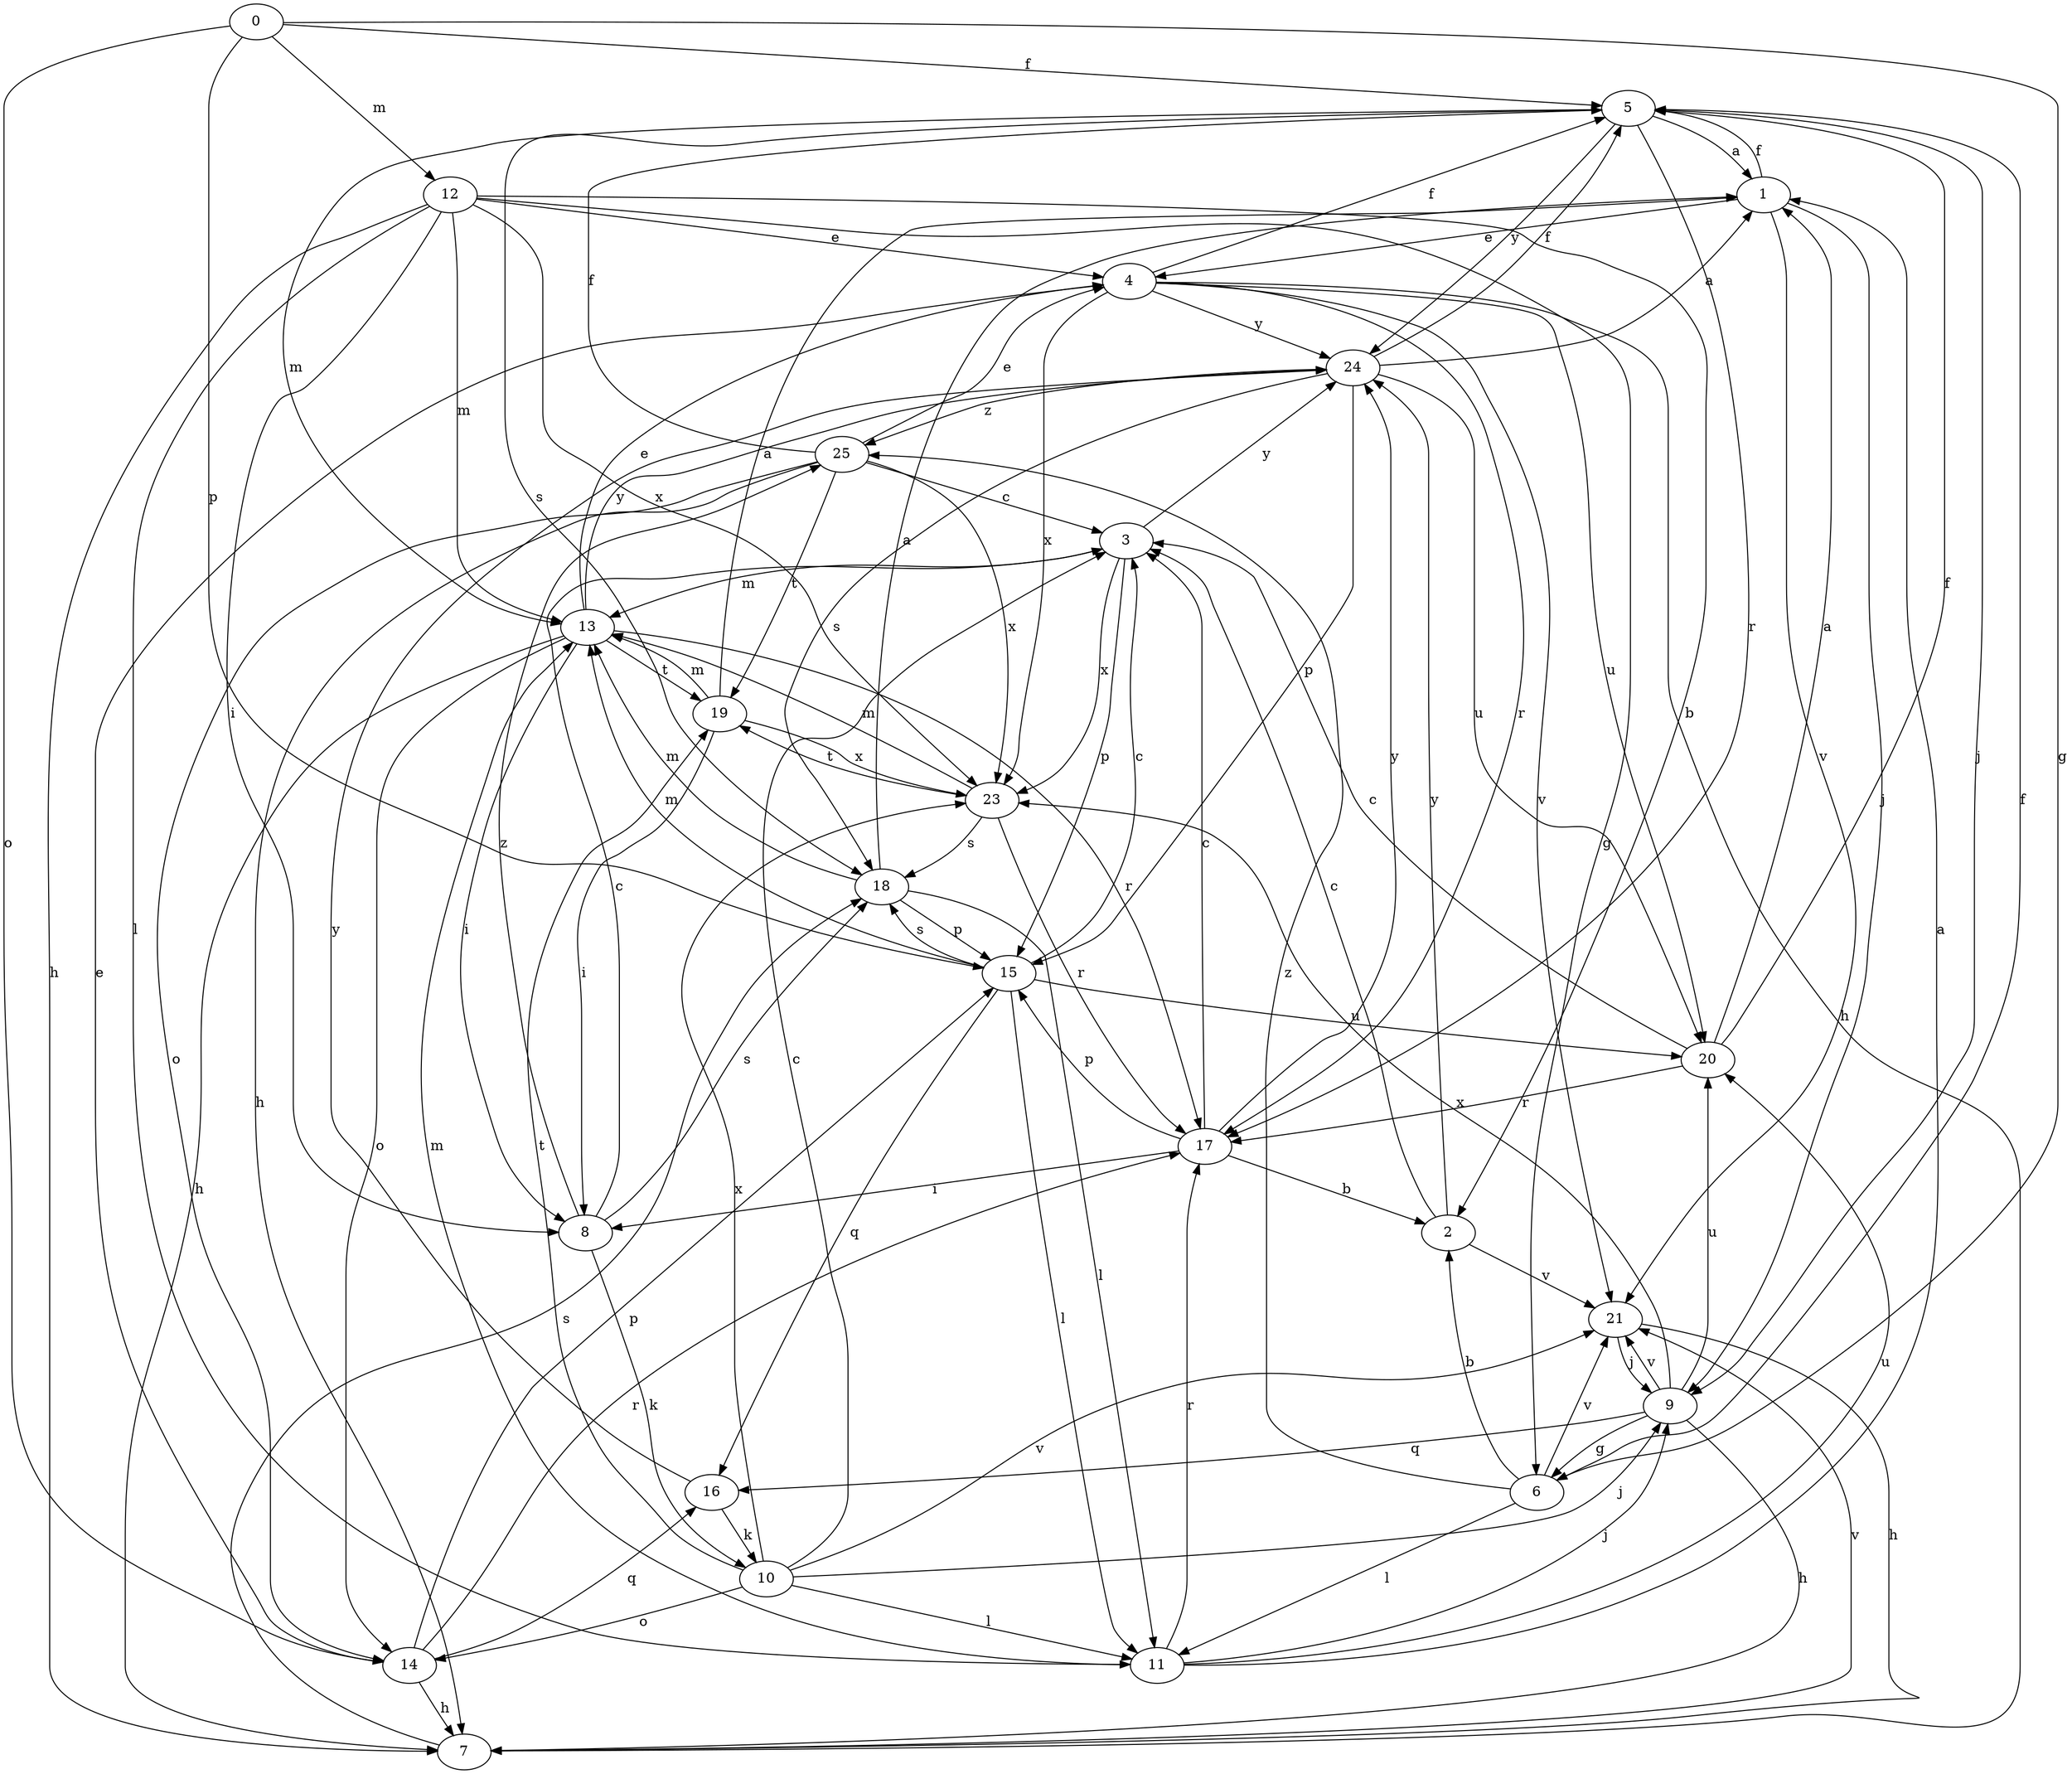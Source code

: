 strict digraph  {
0;
1;
2;
3;
4;
5;
6;
7;
8;
9;
10;
11;
12;
13;
14;
15;
16;
17;
18;
19;
20;
21;
23;
24;
25;
0 -> 5  [label=f];
0 -> 6  [label=g];
0 -> 12  [label=m];
0 -> 14  [label=o];
0 -> 15  [label=p];
1 -> 4  [label=e];
1 -> 5  [label=f];
1 -> 9  [label=j];
1 -> 21  [label=v];
2 -> 3  [label=c];
2 -> 21  [label=v];
2 -> 24  [label=y];
3 -> 13  [label=m];
3 -> 15  [label=p];
3 -> 23  [label=x];
3 -> 24  [label=y];
4 -> 5  [label=f];
4 -> 7  [label=h];
4 -> 17  [label=r];
4 -> 20  [label=u];
4 -> 21  [label=v];
4 -> 23  [label=x];
4 -> 24  [label=y];
5 -> 1  [label=a];
5 -> 9  [label=j];
5 -> 13  [label=m];
5 -> 17  [label=r];
5 -> 18  [label=s];
5 -> 24  [label=y];
6 -> 2  [label=b];
6 -> 5  [label=f];
6 -> 11  [label=l];
6 -> 21  [label=v];
6 -> 25  [label=z];
7 -> 18  [label=s];
7 -> 21  [label=v];
8 -> 3  [label=c];
8 -> 10  [label=k];
8 -> 18  [label=s];
8 -> 25  [label=z];
9 -> 6  [label=g];
9 -> 7  [label=h];
9 -> 16  [label=q];
9 -> 20  [label=u];
9 -> 21  [label=v];
9 -> 23  [label=x];
10 -> 3  [label=c];
10 -> 9  [label=j];
10 -> 11  [label=l];
10 -> 14  [label=o];
10 -> 19  [label=t];
10 -> 21  [label=v];
10 -> 23  [label=x];
11 -> 1  [label=a];
11 -> 9  [label=j];
11 -> 13  [label=m];
11 -> 17  [label=r];
11 -> 20  [label=u];
12 -> 2  [label=b];
12 -> 4  [label=e];
12 -> 6  [label=g];
12 -> 7  [label=h];
12 -> 8  [label=i];
12 -> 11  [label=l];
12 -> 13  [label=m];
12 -> 23  [label=x];
13 -> 4  [label=e];
13 -> 7  [label=h];
13 -> 8  [label=i];
13 -> 14  [label=o];
13 -> 17  [label=r];
13 -> 19  [label=t];
13 -> 24  [label=y];
14 -> 4  [label=e];
14 -> 7  [label=h];
14 -> 15  [label=p];
14 -> 16  [label=q];
14 -> 17  [label=r];
15 -> 3  [label=c];
15 -> 11  [label=l];
15 -> 13  [label=m];
15 -> 16  [label=q];
15 -> 18  [label=s];
15 -> 20  [label=u];
16 -> 10  [label=k];
16 -> 24  [label=y];
17 -> 2  [label=b];
17 -> 3  [label=c];
17 -> 8  [label=i];
17 -> 15  [label=p];
17 -> 24  [label=y];
18 -> 1  [label=a];
18 -> 11  [label=l];
18 -> 13  [label=m];
18 -> 15  [label=p];
19 -> 1  [label=a];
19 -> 8  [label=i];
19 -> 13  [label=m];
19 -> 23  [label=x];
20 -> 1  [label=a];
20 -> 3  [label=c];
20 -> 5  [label=f];
20 -> 17  [label=r];
21 -> 7  [label=h];
21 -> 9  [label=j];
23 -> 13  [label=m];
23 -> 17  [label=r];
23 -> 18  [label=s];
23 -> 19  [label=t];
24 -> 1  [label=a];
24 -> 5  [label=f];
24 -> 15  [label=p];
24 -> 18  [label=s];
24 -> 20  [label=u];
24 -> 25  [label=z];
25 -> 3  [label=c];
25 -> 4  [label=e];
25 -> 5  [label=f];
25 -> 7  [label=h];
25 -> 14  [label=o];
25 -> 19  [label=t];
25 -> 23  [label=x];
}
